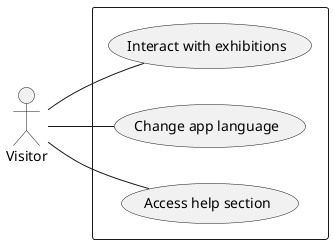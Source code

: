 @startuml

left to right direction

actor "Visitor" as V

rectangle {
    usecase "Interact with exhibitions" as UC1
    usecase "Change app language"       as UC2
    usecase "Access help section"       as UC3
}

' Visitor's relationships
V -- UC1
V -- UC2
V -- UC3

@enduml